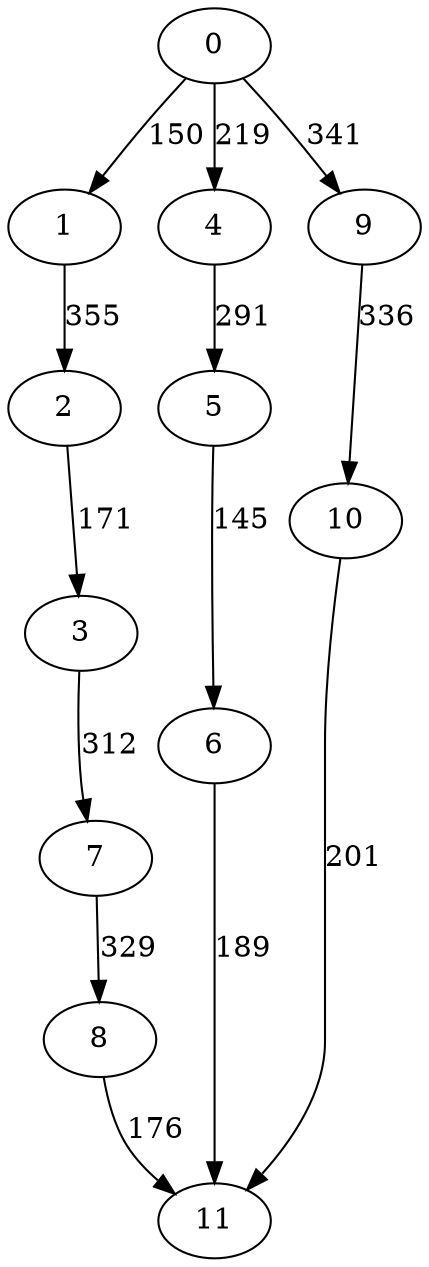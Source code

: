 digraph t10p4r7_0 {
0 -> 1 [ label = 150 ];
0 -> 4 [ label = 219 ];
0 -> 9 [ label = 341 ];
1 -> 2 [ label = 355 ];
2 -> 3 [ label = 171 ];
3 -> 7 [ label = 312 ];
4 -> 5 [ label = 291 ];
5 -> 6 [ label = 145 ];
6 -> 11 [ label = 189 ];
7 -> 8 [ label = 329 ];
8 -> 11 [ label = 176 ];
9 -> 10 [ label = 336 ];
10 -> 11 [ label = 201 ];
 }

